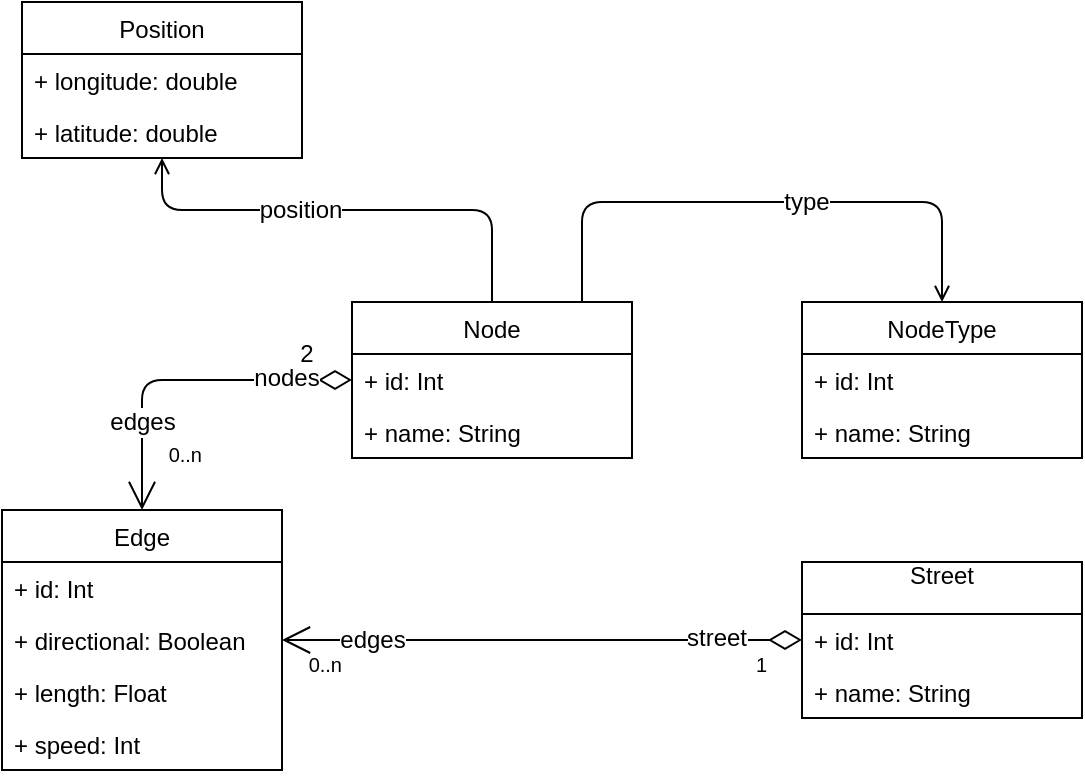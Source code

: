 <mxfile version="10.6.7"><diagram id="ER84TngqfuCMgUVUT7uv" name="Page-1"><mxGraphModel dx="1385" dy="727" grid="1" gridSize="10" guides="1" tooltips="1" connect="1" arrows="1" fold="1" page="1" pageScale="1" pageWidth="827" pageHeight="1169" math="0" shadow="0"><root><mxCell id="0"/><mxCell id="1" parent="0"/><mxCell id="q9qz422SsnHD592dgAHu-13" style="edgeStyle=orthogonalEdgeStyle;rounded=1;orthogonalLoop=1;jettySize=auto;html=1;endArrow=open;endFill=0;exitX=0.5;exitY=0;exitDx=0;exitDy=0;" parent="1" source="t0HHg_vuaSzd74ZAYEUr-1" target="q9qz422SsnHD592dgAHu-9" edge="1"><mxGeometry relative="1" as="geometry"><Array as="points"><mxPoint x="385" y="294"/><mxPoint x="220" y="294"/></Array></mxGeometry></mxCell><mxCell id="q9qz422SsnHD592dgAHu-14" value="position" style="text;html=1;resizable=0;points=[];align=center;verticalAlign=middle;labelBackgroundColor=#ffffff;" parent="q9qz422SsnHD592dgAHu-13" connectable="0" vertex="1"><mxGeometry x="0.197" relative="1" as="geometry"><mxPoint as="offset"/></mxGeometry></mxCell><mxCell id="t0HHg_vuaSzd74ZAYEUr-1" value="Node" style="swimlane;fontStyle=0;childLayout=stackLayout;horizontal=1;startSize=26;fillColor=none;horizontalStack=0;resizeParent=1;resizeParentMax=0;resizeLast=0;collapsible=1;marginBottom=0;" parent="1" vertex="1"><mxGeometry x="315" y="340" width="140" height="78" as="geometry"/></mxCell><mxCell id="t0HHg_vuaSzd74ZAYEUr-3" value="+ id: Int&#10;" style="text;strokeColor=none;fillColor=none;align=left;verticalAlign=top;spacingLeft=4;spacingRight=4;overflow=hidden;rotatable=0;points=[[0,0.5],[1,0.5]];portConstraint=eastwest;" parent="t0HHg_vuaSzd74ZAYEUr-1" vertex="1"><mxGeometry y="26" width="140" height="26" as="geometry"/></mxCell><mxCell id="t0HHg_vuaSzd74ZAYEUr-4" value="+ name: String&#10;" style="text;strokeColor=none;fillColor=none;align=left;verticalAlign=top;spacingLeft=4;spacingRight=4;overflow=hidden;rotatable=0;points=[[0,0.5],[1,0.5]];portConstraint=eastwest;" parent="t0HHg_vuaSzd74ZAYEUr-1" vertex="1"><mxGeometry y="52" width="140" height="26" as="geometry"/></mxCell><mxCell id="q9qz422SsnHD592dgAHu-1" value="NodeType" style="swimlane;fontStyle=0;childLayout=stackLayout;horizontal=1;startSize=26;fillColor=none;horizontalStack=0;resizeParent=1;resizeParentMax=0;resizeLast=0;collapsible=1;marginBottom=0;" parent="1" vertex="1"><mxGeometry x="540" y="340" width="140" height="78" as="geometry"/></mxCell><mxCell id="q9qz422SsnHD592dgAHu-2" value="+ id: Int&#10;" style="text;strokeColor=none;fillColor=none;align=left;verticalAlign=top;spacingLeft=4;spacingRight=4;overflow=hidden;rotatable=0;points=[[0,0.5],[1,0.5]];portConstraint=eastwest;" parent="q9qz422SsnHD592dgAHu-1" vertex="1"><mxGeometry y="26" width="140" height="26" as="geometry"/></mxCell><mxCell id="t0HHg_vuaSzd74ZAYEUr-17" value="+ name: String" style="text;strokeColor=none;fillColor=none;align=left;verticalAlign=top;spacingLeft=4;spacingRight=4;overflow=hidden;rotatable=0;points=[[0,0.5],[1,0.5]];portConstraint=eastwest;" parent="q9qz422SsnHD592dgAHu-1" vertex="1"><mxGeometry y="52" width="140" height="26" as="geometry"/></mxCell><mxCell id="q9qz422SsnHD592dgAHu-5" style="edgeStyle=orthogonalEdgeStyle;rounded=1;orthogonalLoop=1;jettySize=auto;html=1;endArrow=open;endFill=0;" parent="1" source="t0HHg_vuaSzd74ZAYEUr-1" target="q9qz422SsnHD592dgAHu-1" edge="1"><mxGeometry relative="1" as="geometry"><Array as="points"><mxPoint x="430" y="290"/><mxPoint x="610" y="290"/></Array></mxGeometry></mxCell><mxCell id="q9qz422SsnHD592dgAHu-6" value="type" style="text;html=1;resizable=0;points=[];align=center;verticalAlign=middle;labelBackgroundColor=#ffffff;" parent="q9qz422SsnHD592dgAHu-5" connectable="0" vertex="1"><mxGeometry x="0.455" y="-42" relative="1" as="geometry"><mxPoint x="-42" y="-42" as="offset"/></mxGeometry></mxCell><mxCell id="t0HHg_vuaSzd74ZAYEUr-10" value="Edge" style="swimlane;fontStyle=0;childLayout=stackLayout;horizontal=1;startSize=26;fillColor=none;horizontalStack=0;resizeParent=1;resizeParentMax=0;resizeLast=0;collapsible=1;marginBottom=0;" parent="1" vertex="1"><mxGeometry x="140" y="444" width="140" height="130" as="geometry"/></mxCell><mxCell id="t0HHg_vuaSzd74ZAYEUr-11" value="+ id: Int" style="text;strokeColor=none;fillColor=none;align=left;verticalAlign=top;spacingLeft=4;spacingRight=4;overflow=hidden;rotatable=0;points=[[0,0.5],[1,0.5]];portConstraint=eastwest;" parent="t0HHg_vuaSzd74ZAYEUr-10" vertex="1"><mxGeometry y="26" width="140" height="26" as="geometry"/></mxCell><mxCell id="t0HHg_vuaSzd74ZAYEUr-12" value="+ directional: Boolean" style="text;strokeColor=none;fillColor=none;align=left;verticalAlign=top;spacingLeft=4;spacingRight=4;overflow=hidden;rotatable=0;points=[[0,0.5],[1,0.5]];portConstraint=eastwest;" parent="t0HHg_vuaSzd74ZAYEUr-10" vertex="1"><mxGeometry y="52" width="140" height="26" as="geometry"/></mxCell><mxCell id="t0HHg_vuaSzd74ZAYEUr-13" value="+ length: Float" style="text;strokeColor=none;fillColor=none;align=left;verticalAlign=top;spacingLeft=4;spacingRight=4;overflow=hidden;rotatable=0;points=[[0,0.5],[1,0.5]];portConstraint=eastwest;" parent="t0HHg_vuaSzd74ZAYEUr-10" vertex="1"><mxGeometry y="78" width="140" height="26" as="geometry"/></mxCell><mxCell id="t0HHg_vuaSzd74ZAYEUr-27" value="+ speed: Int" style="text;strokeColor=none;fillColor=none;align=left;verticalAlign=top;spacingLeft=4;spacingRight=4;overflow=hidden;rotatable=0;points=[[0,0.5],[1,0.5]];portConstraint=eastwest;" parent="t0HHg_vuaSzd74ZAYEUr-10" vertex="1"><mxGeometry y="104" width="140" height="26" as="geometry"/></mxCell><mxCell id="t0HHg_vuaSzd74ZAYEUr-14" value="" style="endArrow=open;html=1;endSize=12;startArrow=diamondThin;startSize=14;startFill=0;edgeStyle=orthogonalEdgeStyle;entryX=0.5;entryY=0;entryDx=0;entryDy=0;" parent="1" source="t0HHg_vuaSzd74ZAYEUr-1" target="t0HHg_vuaSzd74ZAYEUr-10" edge="1"><mxGeometry relative="1" as="geometry"><mxPoint x="270" y="328.207" as="sourcePoint"/><mxPoint x="310" y="480" as="targetPoint"/></mxGeometry></mxCell><mxCell id="t0HHg_vuaSzd74ZAYEUr-15" value="" style="resizable=0;html=1;align=left;verticalAlign=top;labelBackgroundColor=#ffffff;fontSize=10;" parent="t0HHg_vuaSzd74ZAYEUr-14" connectable="0" vertex="1"><mxGeometry x="-1" relative="1" as="geometry"><mxPoint x="10" as="offset"/></mxGeometry></mxCell><mxCell id="t0HHg_vuaSzd74ZAYEUr-16" value="&lt;span&gt;0..n&lt;/span&gt;&lt;br&gt;" style="resizable=0;html=1;align=right;verticalAlign=top;labelBackgroundColor=#ffffff;fontSize=10;" parent="t0HHg_vuaSzd74ZAYEUr-14" connectable="0" vertex="1"><mxGeometry x="1" relative="1" as="geometry"><mxPoint x="30" y="-40" as="offset"/></mxGeometry></mxCell><mxCell id="t0HHg_vuaSzd74ZAYEUr-25" value="nodes" style="text;html=1;resizable=0;points=[];align=center;verticalAlign=middle;labelBackgroundColor=#ffffff;" parent="t0HHg_vuaSzd74ZAYEUr-14" vertex="1" connectable="0"><mxGeometry x="-0.609" relative="1" as="geometry"><mxPoint y="-1" as="offset"/></mxGeometry></mxCell><mxCell id="t0HHg_vuaSzd74ZAYEUr-26" value="edges&lt;br&gt;" style="text;html=1;resizable=0;points=[];align=center;verticalAlign=middle;labelBackgroundColor=#ffffff;" parent="t0HHg_vuaSzd74ZAYEUr-14" vertex="1" connectable="0"><mxGeometry x="0.751" relative="1" as="geometry"><mxPoint y="-23" as="offset"/></mxGeometry></mxCell><mxCell id="t0HHg_vuaSzd74ZAYEUr-42" value="2" style="text;html=1;resizable=0;points=[];align=center;verticalAlign=middle;labelBackgroundColor=#ffffff;" parent="t0HHg_vuaSzd74ZAYEUr-14" vertex="1" connectable="0"><mxGeometry x="-0.8" y="-1" relative="1" as="geometry"><mxPoint x="-6.5" y="-12" as="offset"/></mxGeometry></mxCell><mxCell id="q9qz422SsnHD592dgAHu-9" value="Position" style="swimlane;fontStyle=0;childLayout=stackLayout;horizontal=1;startSize=26;fillColor=none;horizontalStack=0;resizeParent=1;resizeParentMax=0;resizeLast=0;collapsible=1;marginBottom=0;" parent="1" vertex="1"><mxGeometry x="150" y="190" width="140" height="78" as="geometry"/></mxCell><mxCell id="q9qz422SsnHD592dgAHu-10" value="+ longitude: double" style="text;strokeColor=none;fillColor=none;align=left;verticalAlign=top;spacingLeft=4;spacingRight=4;overflow=hidden;rotatable=0;points=[[0,0.5],[1,0.5]];portConstraint=eastwest;" parent="q9qz422SsnHD592dgAHu-9" vertex="1"><mxGeometry y="26" width="140" height="26" as="geometry"/></mxCell><mxCell id="q9qz422SsnHD592dgAHu-12" value="+ latitude: double" style="text;strokeColor=none;fillColor=none;align=left;verticalAlign=top;spacingLeft=4;spacingRight=4;overflow=hidden;rotatable=0;points=[[0,0.5],[1,0.5]];portConstraint=eastwest;" parent="q9qz422SsnHD592dgAHu-9" vertex="1"><mxGeometry y="52" width="140" height="26" as="geometry"/></mxCell><mxCell id="t0HHg_vuaSzd74ZAYEUr-28" value="Street&#10;" style="swimlane;fontStyle=0;childLayout=stackLayout;horizontal=1;startSize=26;fillColor=none;horizontalStack=0;resizeParent=1;resizeParentMax=0;resizeLast=0;collapsible=1;marginBottom=0;" parent="1" vertex="1"><mxGeometry x="540" y="470" width="140" height="78" as="geometry"/></mxCell><mxCell id="t0HHg_vuaSzd74ZAYEUr-29" value="+ id: Int" style="text;strokeColor=none;fillColor=none;align=left;verticalAlign=top;spacingLeft=4;spacingRight=4;overflow=hidden;rotatable=0;points=[[0,0.5],[1,0.5]];portConstraint=eastwest;" parent="t0HHg_vuaSzd74ZAYEUr-28" vertex="1"><mxGeometry y="26" width="140" height="26" as="geometry"/></mxCell><mxCell id="t0HHg_vuaSzd74ZAYEUr-30" value="+ name: String" style="text;strokeColor=none;fillColor=none;align=left;verticalAlign=top;spacingLeft=4;spacingRight=4;overflow=hidden;rotatable=0;points=[[0,0.5],[1,0.5]];portConstraint=eastwest;" parent="t0HHg_vuaSzd74ZAYEUr-28" vertex="1"><mxGeometry y="52" width="140" height="26" as="geometry"/></mxCell><mxCell id="t0HHg_vuaSzd74ZAYEUr-45" value="" style="endArrow=open;html=1;endSize=12;startArrow=diamondThin;startSize=14;startFill=0;edgeStyle=orthogonalEdgeStyle;" parent="1" source="t0HHg_vuaSzd74ZAYEUr-28" target="t0HHg_vuaSzd74ZAYEUr-10" edge="1"><mxGeometry relative="1" as="geometry"><mxPoint x="360" y="380" as="sourcePoint"/><mxPoint x="520" y="380" as="targetPoint"/></mxGeometry></mxCell><mxCell id="t0HHg_vuaSzd74ZAYEUr-46" value="1" style="resizable=0;html=1;align=left;verticalAlign=top;labelBackgroundColor=#ffffff;fontSize=10;" parent="t0HHg_vuaSzd74ZAYEUr-45" connectable="0" vertex="1"><mxGeometry x="-1" relative="1" as="geometry"><mxPoint x="-25" as="offset"/></mxGeometry></mxCell><mxCell id="t0HHg_vuaSzd74ZAYEUr-47" value="0..n" style="resizable=0;html=1;align=right;verticalAlign=top;labelBackgroundColor=#ffffff;fontSize=10;" parent="t0HHg_vuaSzd74ZAYEUr-45" connectable="0" vertex="1"><mxGeometry x="1" relative="1" as="geometry"><mxPoint x="30" as="offset"/></mxGeometry></mxCell><mxCell id="t0HHg_vuaSzd74ZAYEUr-48" value="edges" style="text;html=1;resizable=0;points=[];align=center;verticalAlign=middle;labelBackgroundColor=#ffffff;" parent="t0HHg_vuaSzd74ZAYEUr-45" vertex="1" connectable="0"><mxGeometry x="0.789" y="1" relative="1" as="geometry"><mxPoint x="17.5" y="-1" as="offset"/></mxGeometry></mxCell><mxCell id="t0HHg_vuaSzd74ZAYEUr-49" value="street&lt;br&gt;" style="text;html=1;resizable=0;points=[];align=center;verticalAlign=middle;labelBackgroundColor=#ffffff;" parent="t0HHg_vuaSzd74ZAYEUr-45" vertex="1" connectable="0"><mxGeometry x="-0.671" y="-1" relative="1" as="geometry"><mxPoint as="offset"/></mxGeometry></mxCell></root></mxGraphModel></diagram></mxfile>